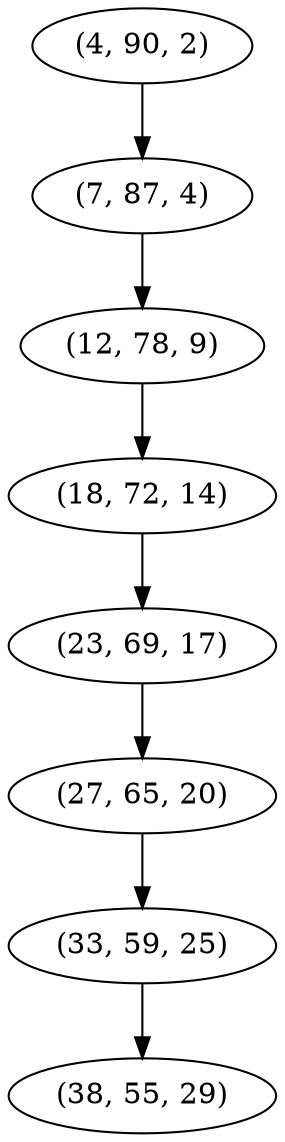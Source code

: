 digraph tree {
    "(4, 90, 2)";
    "(7, 87, 4)";
    "(12, 78, 9)";
    "(18, 72, 14)";
    "(23, 69, 17)";
    "(27, 65, 20)";
    "(33, 59, 25)";
    "(38, 55, 29)";
    "(4, 90, 2)" -> "(7, 87, 4)";
    "(7, 87, 4)" -> "(12, 78, 9)";
    "(12, 78, 9)" -> "(18, 72, 14)";
    "(18, 72, 14)" -> "(23, 69, 17)";
    "(23, 69, 17)" -> "(27, 65, 20)";
    "(27, 65, 20)" -> "(33, 59, 25)";
    "(33, 59, 25)" -> "(38, 55, 29)";
}
